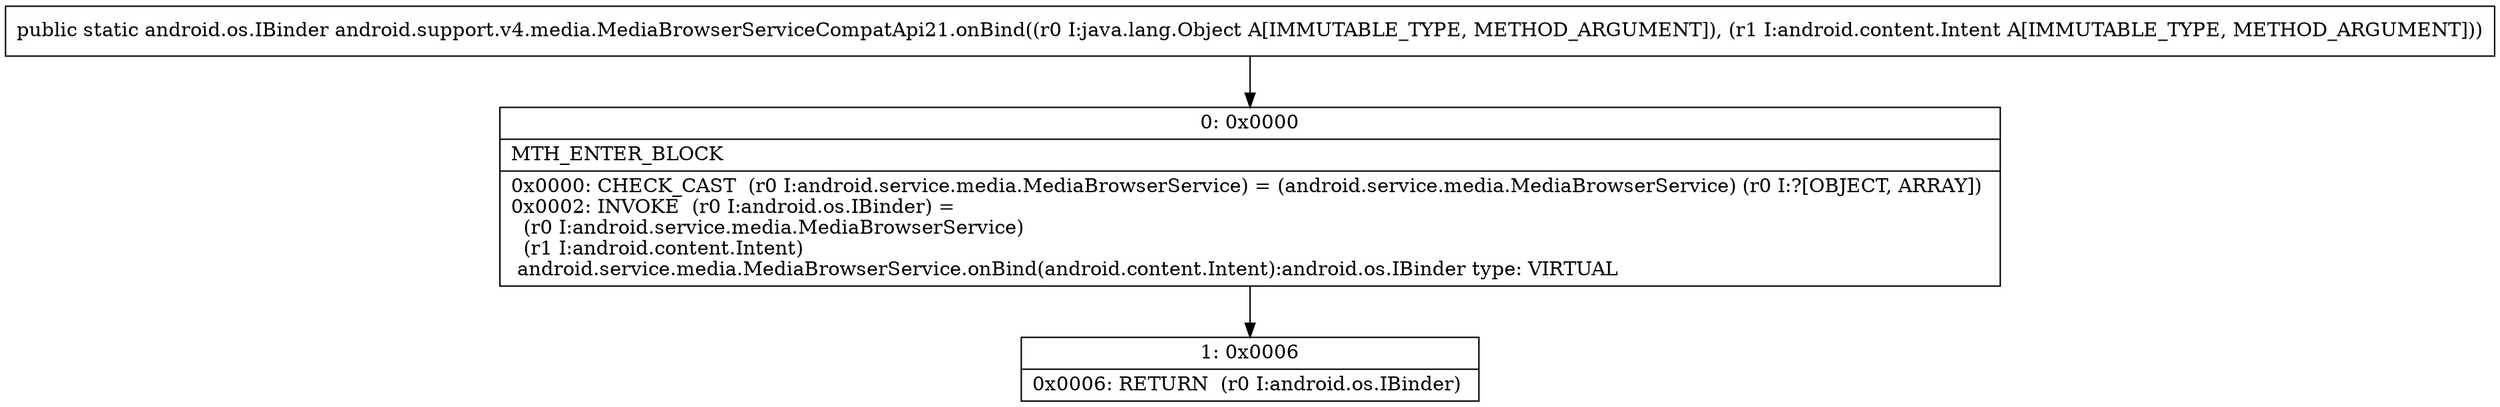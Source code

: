 digraph "CFG forandroid.support.v4.media.MediaBrowserServiceCompatApi21.onBind(Ljava\/lang\/Object;Landroid\/content\/Intent;)Landroid\/os\/IBinder;" {
Node_0 [shape=record,label="{0\:\ 0x0000|MTH_ENTER_BLOCK\l|0x0000: CHECK_CAST  (r0 I:android.service.media.MediaBrowserService) = (android.service.media.MediaBrowserService) (r0 I:?[OBJECT, ARRAY]) \l0x0002: INVOKE  (r0 I:android.os.IBinder) = \l  (r0 I:android.service.media.MediaBrowserService)\l  (r1 I:android.content.Intent)\l android.service.media.MediaBrowserService.onBind(android.content.Intent):android.os.IBinder type: VIRTUAL \l}"];
Node_1 [shape=record,label="{1\:\ 0x0006|0x0006: RETURN  (r0 I:android.os.IBinder) \l}"];
MethodNode[shape=record,label="{public static android.os.IBinder android.support.v4.media.MediaBrowserServiceCompatApi21.onBind((r0 I:java.lang.Object A[IMMUTABLE_TYPE, METHOD_ARGUMENT]), (r1 I:android.content.Intent A[IMMUTABLE_TYPE, METHOD_ARGUMENT])) }"];
MethodNode -> Node_0;
Node_0 -> Node_1;
}

